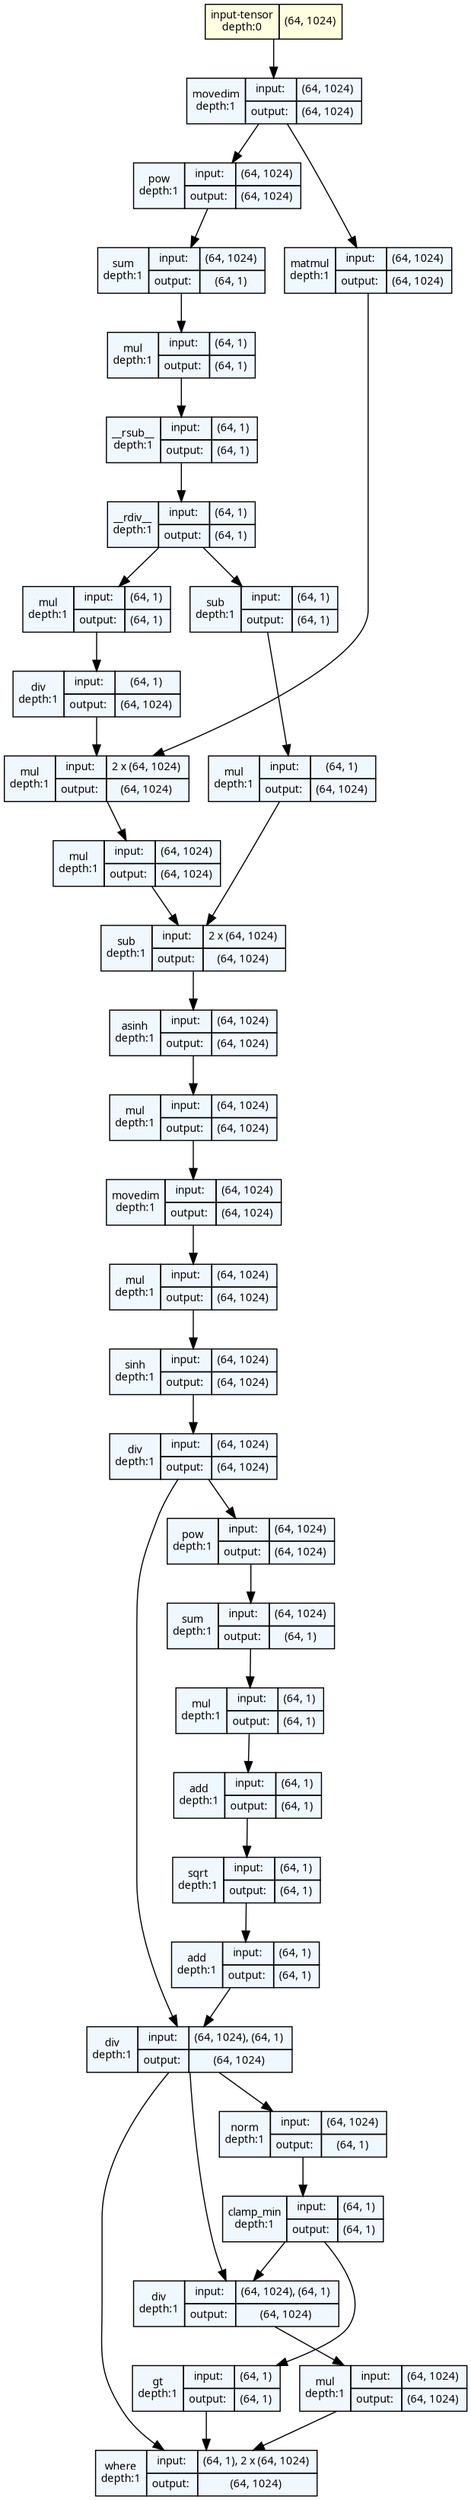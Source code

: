 strict digraph model {
	graph [ordering=in rankdir=TB size="21.9,21.9"]
	node [align=left fontname="Linux libertine" fontsize=10 height=0.2 margin=0 ranksep=0.1 shape=plaintext style=filled]
	edge [fontsize=10]
	0 [label=<
                    <TABLE BORDER="0" CELLBORDER="1"
                    CELLSPACING="0" CELLPADDING="4">
                        <TR><TD>input-tensor<BR/>depth:0</TD><TD>(64, 1024)</TD></TR>
                    </TABLE>> fillcolor=lightyellow]
	1 [label=<
                    <TABLE BORDER="0" CELLBORDER="1"
                    CELLSPACING="0" CELLPADDING="4">
                    <TR>
                        <TD ROWSPAN="2">movedim<BR/>depth:1</TD>
                        <TD COLSPAN="2">input:</TD>
                        <TD COLSPAN="2">(64, 1024) </TD>
                    </TR>
                    <TR>
                        <TD COLSPAN="2">output: </TD>
                        <TD COLSPAN="2">(64, 1024) </TD>
                    </TR>
                    </TABLE>> fillcolor=aliceblue]
	2 [label=<
                    <TABLE BORDER="0" CELLBORDER="1"
                    CELLSPACING="0" CELLPADDING="4">
                    <TR>
                        <TD ROWSPAN="2">pow<BR/>depth:1</TD>
                        <TD COLSPAN="2">input:</TD>
                        <TD COLSPAN="2">(64, 1024) </TD>
                    </TR>
                    <TR>
                        <TD COLSPAN="2">output: </TD>
                        <TD COLSPAN="2">(64, 1024) </TD>
                    </TR>
                    </TABLE>> fillcolor=aliceblue]
	3 [label=<
                    <TABLE BORDER="0" CELLBORDER="1"
                    CELLSPACING="0" CELLPADDING="4">
                    <TR>
                        <TD ROWSPAN="2">sum<BR/>depth:1</TD>
                        <TD COLSPAN="2">input:</TD>
                        <TD COLSPAN="2">(64, 1024) </TD>
                    </TR>
                    <TR>
                        <TD COLSPAN="2">output: </TD>
                        <TD COLSPAN="2">(64, 1) </TD>
                    </TR>
                    </TABLE>> fillcolor=aliceblue]
	4 [label=<
                    <TABLE BORDER="0" CELLBORDER="1"
                    CELLSPACING="0" CELLPADDING="4">
                    <TR>
                        <TD ROWSPAN="2">mul<BR/>depth:1</TD>
                        <TD COLSPAN="2">input:</TD>
                        <TD COLSPAN="2">(64, 1) </TD>
                    </TR>
                    <TR>
                        <TD COLSPAN="2">output: </TD>
                        <TD COLSPAN="2">(64, 1) </TD>
                    </TR>
                    </TABLE>> fillcolor=aliceblue]
	5 [label=<
                    <TABLE BORDER="0" CELLBORDER="1"
                    CELLSPACING="0" CELLPADDING="4">
                    <TR>
                        <TD ROWSPAN="2">__rsub__<BR/>depth:1</TD>
                        <TD COLSPAN="2">input:</TD>
                        <TD COLSPAN="2">(64, 1) </TD>
                    </TR>
                    <TR>
                        <TD COLSPAN="2">output: </TD>
                        <TD COLSPAN="2">(64, 1) </TD>
                    </TR>
                    </TABLE>> fillcolor=aliceblue]
	6 [label=<
                    <TABLE BORDER="0" CELLBORDER="1"
                    CELLSPACING="0" CELLPADDING="4">
                    <TR>
                        <TD ROWSPAN="2">__rdiv__<BR/>depth:1</TD>
                        <TD COLSPAN="2">input:</TD>
                        <TD COLSPAN="2">(64, 1) </TD>
                    </TR>
                    <TR>
                        <TD COLSPAN="2">output: </TD>
                        <TD COLSPAN="2">(64, 1) </TD>
                    </TR>
                    </TABLE>> fillcolor=aliceblue]
	7 [label=<
                    <TABLE BORDER="0" CELLBORDER="1"
                    CELLSPACING="0" CELLPADDING="4">
                    <TR>
                        <TD ROWSPAN="2">mul<BR/>depth:1</TD>
                        <TD COLSPAN="2">input:</TD>
                        <TD COLSPAN="2">(64, 1) </TD>
                    </TR>
                    <TR>
                        <TD COLSPAN="2">output: </TD>
                        <TD COLSPAN="2">(64, 1) </TD>
                    </TR>
                    </TABLE>> fillcolor=aliceblue]
	8 [label=<
                    <TABLE BORDER="0" CELLBORDER="1"
                    CELLSPACING="0" CELLPADDING="4">
                    <TR>
                        <TD ROWSPAN="2">div<BR/>depth:1</TD>
                        <TD COLSPAN="2">input:</TD>
                        <TD COLSPAN="2">(64, 1) </TD>
                    </TR>
                    <TR>
                        <TD COLSPAN="2">output: </TD>
                        <TD COLSPAN="2">(64, 1024) </TD>
                    </TR>
                    </TABLE>> fillcolor=aliceblue]
	9 [label=<
                    <TABLE BORDER="0" CELLBORDER="1"
                    CELLSPACING="0" CELLPADDING="4">
                    <TR>
                        <TD ROWSPAN="2">matmul<BR/>depth:1</TD>
                        <TD COLSPAN="2">input:</TD>
                        <TD COLSPAN="2">(64, 1024) </TD>
                    </TR>
                    <TR>
                        <TD COLSPAN="2">output: </TD>
                        <TD COLSPAN="2">(64, 1024) </TD>
                    </TR>
                    </TABLE>> fillcolor=aliceblue]
	10 [label=<
                    <TABLE BORDER="0" CELLBORDER="1"
                    CELLSPACING="0" CELLPADDING="4">
                    <TR>
                        <TD ROWSPAN="2">mul<BR/>depth:1</TD>
                        <TD COLSPAN="2">input:</TD>
                        <TD COLSPAN="2">2 x (64, 1024) </TD>
                    </TR>
                    <TR>
                        <TD COLSPAN="2">output: </TD>
                        <TD COLSPAN="2">(64, 1024) </TD>
                    </TR>
                    </TABLE>> fillcolor=aliceblue]
	11 [label=<
                    <TABLE BORDER="0" CELLBORDER="1"
                    CELLSPACING="0" CELLPADDING="4">
                    <TR>
                        <TD ROWSPAN="2">mul<BR/>depth:1</TD>
                        <TD COLSPAN="2">input:</TD>
                        <TD COLSPAN="2">(64, 1024) </TD>
                    </TR>
                    <TR>
                        <TD COLSPAN="2">output: </TD>
                        <TD COLSPAN="2">(64, 1024) </TD>
                    </TR>
                    </TABLE>> fillcolor=aliceblue]
	12 [label=<
                    <TABLE BORDER="0" CELLBORDER="1"
                    CELLSPACING="0" CELLPADDING="4">
                    <TR>
                        <TD ROWSPAN="2">sub<BR/>depth:1</TD>
                        <TD COLSPAN="2">input:</TD>
                        <TD COLSPAN="2">(64, 1) </TD>
                    </TR>
                    <TR>
                        <TD COLSPAN="2">output: </TD>
                        <TD COLSPAN="2">(64, 1) </TD>
                    </TR>
                    </TABLE>> fillcolor=aliceblue]
	13 [label=<
                    <TABLE BORDER="0" CELLBORDER="1"
                    CELLSPACING="0" CELLPADDING="4">
                    <TR>
                        <TD ROWSPAN="2">mul<BR/>depth:1</TD>
                        <TD COLSPAN="2">input:</TD>
                        <TD COLSPAN="2">(64, 1) </TD>
                    </TR>
                    <TR>
                        <TD COLSPAN="2">output: </TD>
                        <TD COLSPAN="2">(64, 1024) </TD>
                    </TR>
                    </TABLE>> fillcolor=aliceblue]
	14 [label=<
                    <TABLE BORDER="0" CELLBORDER="1"
                    CELLSPACING="0" CELLPADDING="4">
                    <TR>
                        <TD ROWSPAN="2">sub<BR/>depth:1</TD>
                        <TD COLSPAN="2">input:</TD>
                        <TD COLSPAN="2">2 x (64, 1024) </TD>
                    </TR>
                    <TR>
                        <TD COLSPAN="2">output: </TD>
                        <TD COLSPAN="2">(64, 1024) </TD>
                    </TR>
                    </TABLE>> fillcolor=aliceblue]
	15 [label=<
                    <TABLE BORDER="0" CELLBORDER="1"
                    CELLSPACING="0" CELLPADDING="4">
                    <TR>
                        <TD ROWSPAN="2">asinh<BR/>depth:1</TD>
                        <TD COLSPAN="2">input:</TD>
                        <TD COLSPAN="2">(64, 1024) </TD>
                    </TR>
                    <TR>
                        <TD COLSPAN="2">output: </TD>
                        <TD COLSPAN="2">(64, 1024) </TD>
                    </TR>
                    </TABLE>> fillcolor=aliceblue]
	16 [label=<
                    <TABLE BORDER="0" CELLBORDER="1"
                    CELLSPACING="0" CELLPADDING="4">
                    <TR>
                        <TD ROWSPAN="2">mul<BR/>depth:1</TD>
                        <TD COLSPAN="2">input:</TD>
                        <TD COLSPAN="2">(64, 1024) </TD>
                    </TR>
                    <TR>
                        <TD COLSPAN="2">output: </TD>
                        <TD COLSPAN="2">(64, 1024) </TD>
                    </TR>
                    </TABLE>> fillcolor=aliceblue]
	17 [label=<
                    <TABLE BORDER="0" CELLBORDER="1"
                    CELLSPACING="0" CELLPADDING="4">
                    <TR>
                        <TD ROWSPAN="2">movedim<BR/>depth:1</TD>
                        <TD COLSPAN="2">input:</TD>
                        <TD COLSPAN="2">(64, 1024) </TD>
                    </TR>
                    <TR>
                        <TD COLSPAN="2">output: </TD>
                        <TD COLSPAN="2">(64, 1024) </TD>
                    </TR>
                    </TABLE>> fillcolor=aliceblue]
	18 [label=<
                    <TABLE BORDER="0" CELLBORDER="1"
                    CELLSPACING="0" CELLPADDING="4">
                    <TR>
                        <TD ROWSPAN="2">mul<BR/>depth:1</TD>
                        <TD COLSPAN="2">input:</TD>
                        <TD COLSPAN="2">(64, 1024) </TD>
                    </TR>
                    <TR>
                        <TD COLSPAN="2">output: </TD>
                        <TD COLSPAN="2">(64, 1024) </TD>
                    </TR>
                    </TABLE>> fillcolor=aliceblue]
	19 [label=<
                    <TABLE BORDER="0" CELLBORDER="1"
                    CELLSPACING="0" CELLPADDING="4">
                    <TR>
                        <TD ROWSPAN="2">sinh<BR/>depth:1</TD>
                        <TD COLSPAN="2">input:</TD>
                        <TD COLSPAN="2">(64, 1024) </TD>
                    </TR>
                    <TR>
                        <TD COLSPAN="2">output: </TD>
                        <TD COLSPAN="2">(64, 1024) </TD>
                    </TR>
                    </TABLE>> fillcolor=aliceblue]
	20 [label=<
                    <TABLE BORDER="0" CELLBORDER="1"
                    CELLSPACING="0" CELLPADDING="4">
                    <TR>
                        <TD ROWSPAN="2">div<BR/>depth:1</TD>
                        <TD COLSPAN="2">input:</TD>
                        <TD COLSPAN="2">(64, 1024) </TD>
                    </TR>
                    <TR>
                        <TD COLSPAN="2">output: </TD>
                        <TD COLSPAN="2">(64, 1024) </TD>
                    </TR>
                    </TABLE>> fillcolor=aliceblue]
	21 [label=<
                    <TABLE BORDER="0" CELLBORDER="1"
                    CELLSPACING="0" CELLPADDING="4">
                    <TR>
                        <TD ROWSPAN="2">pow<BR/>depth:1</TD>
                        <TD COLSPAN="2">input:</TD>
                        <TD COLSPAN="2">(64, 1024) </TD>
                    </TR>
                    <TR>
                        <TD COLSPAN="2">output: </TD>
                        <TD COLSPAN="2">(64, 1024) </TD>
                    </TR>
                    </TABLE>> fillcolor=aliceblue]
	22 [label=<
                    <TABLE BORDER="0" CELLBORDER="1"
                    CELLSPACING="0" CELLPADDING="4">
                    <TR>
                        <TD ROWSPAN="2">sum<BR/>depth:1</TD>
                        <TD COLSPAN="2">input:</TD>
                        <TD COLSPAN="2">(64, 1024) </TD>
                    </TR>
                    <TR>
                        <TD COLSPAN="2">output: </TD>
                        <TD COLSPAN="2">(64, 1) </TD>
                    </TR>
                    </TABLE>> fillcolor=aliceblue]
	23 [label=<
                    <TABLE BORDER="0" CELLBORDER="1"
                    CELLSPACING="0" CELLPADDING="4">
                    <TR>
                        <TD ROWSPAN="2">mul<BR/>depth:1</TD>
                        <TD COLSPAN="2">input:</TD>
                        <TD COLSPAN="2">(64, 1) </TD>
                    </TR>
                    <TR>
                        <TD COLSPAN="2">output: </TD>
                        <TD COLSPAN="2">(64, 1) </TD>
                    </TR>
                    </TABLE>> fillcolor=aliceblue]
	24 [label=<
                    <TABLE BORDER="0" CELLBORDER="1"
                    CELLSPACING="0" CELLPADDING="4">
                    <TR>
                        <TD ROWSPAN="2">add<BR/>depth:1</TD>
                        <TD COLSPAN="2">input:</TD>
                        <TD COLSPAN="2">(64, 1) </TD>
                    </TR>
                    <TR>
                        <TD COLSPAN="2">output: </TD>
                        <TD COLSPAN="2">(64, 1) </TD>
                    </TR>
                    </TABLE>> fillcolor=aliceblue]
	25 [label=<
                    <TABLE BORDER="0" CELLBORDER="1"
                    CELLSPACING="0" CELLPADDING="4">
                    <TR>
                        <TD ROWSPAN="2">sqrt<BR/>depth:1</TD>
                        <TD COLSPAN="2">input:</TD>
                        <TD COLSPAN="2">(64, 1) </TD>
                    </TR>
                    <TR>
                        <TD COLSPAN="2">output: </TD>
                        <TD COLSPAN="2">(64, 1) </TD>
                    </TR>
                    </TABLE>> fillcolor=aliceblue]
	26 [label=<
                    <TABLE BORDER="0" CELLBORDER="1"
                    CELLSPACING="0" CELLPADDING="4">
                    <TR>
                        <TD ROWSPAN="2">add<BR/>depth:1</TD>
                        <TD COLSPAN="2">input:</TD>
                        <TD COLSPAN="2">(64, 1) </TD>
                    </TR>
                    <TR>
                        <TD COLSPAN="2">output: </TD>
                        <TD COLSPAN="2">(64, 1) </TD>
                    </TR>
                    </TABLE>> fillcolor=aliceblue]
	27 [label=<
                    <TABLE BORDER="0" CELLBORDER="1"
                    CELLSPACING="0" CELLPADDING="4">
                    <TR>
                        <TD ROWSPAN="2">div<BR/>depth:1</TD>
                        <TD COLSPAN="2">input:</TD>
                        <TD COLSPAN="2">(64, 1024), (64, 1) </TD>
                    </TR>
                    <TR>
                        <TD COLSPAN="2">output: </TD>
                        <TD COLSPAN="2">(64, 1024) </TD>
                    </TR>
                    </TABLE>> fillcolor=aliceblue]
	28 [label=<
                    <TABLE BORDER="0" CELLBORDER="1"
                    CELLSPACING="0" CELLPADDING="4">
                    <TR>
                        <TD ROWSPAN="2">norm<BR/>depth:1</TD>
                        <TD COLSPAN="2">input:</TD>
                        <TD COLSPAN="2">(64, 1024) </TD>
                    </TR>
                    <TR>
                        <TD COLSPAN="2">output: </TD>
                        <TD COLSPAN="2">(64, 1) </TD>
                    </TR>
                    </TABLE>> fillcolor=aliceblue]
	29 [label=<
                    <TABLE BORDER="0" CELLBORDER="1"
                    CELLSPACING="0" CELLPADDING="4">
                    <TR>
                        <TD ROWSPAN="2">clamp_min<BR/>depth:1</TD>
                        <TD COLSPAN="2">input:</TD>
                        <TD COLSPAN="2">(64, 1) </TD>
                    </TR>
                    <TR>
                        <TD COLSPAN="2">output: </TD>
                        <TD COLSPAN="2">(64, 1) </TD>
                    </TR>
                    </TABLE>> fillcolor=aliceblue]
	30 [label=<
                    <TABLE BORDER="0" CELLBORDER="1"
                    CELLSPACING="0" CELLPADDING="4">
                    <TR>
                        <TD ROWSPAN="2">gt<BR/>depth:1</TD>
                        <TD COLSPAN="2">input:</TD>
                        <TD COLSPAN="2">(64, 1) </TD>
                    </TR>
                    <TR>
                        <TD COLSPAN="2">output: </TD>
                        <TD COLSPAN="2">(64, 1) </TD>
                    </TR>
                    </TABLE>> fillcolor=aliceblue]
	31 [label=<
                    <TABLE BORDER="0" CELLBORDER="1"
                    CELLSPACING="0" CELLPADDING="4">
                    <TR>
                        <TD ROWSPAN="2">div<BR/>depth:1</TD>
                        <TD COLSPAN="2">input:</TD>
                        <TD COLSPAN="2">(64, 1024), (64, 1) </TD>
                    </TR>
                    <TR>
                        <TD COLSPAN="2">output: </TD>
                        <TD COLSPAN="2">(64, 1024) </TD>
                    </TR>
                    </TABLE>> fillcolor=aliceblue]
	32 [label=<
                    <TABLE BORDER="0" CELLBORDER="1"
                    CELLSPACING="0" CELLPADDING="4">
                    <TR>
                        <TD ROWSPAN="2">mul<BR/>depth:1</TD>
                        <TD COLSPAN="2">input:</TD>
                        <TD COLSPAN="2">(64, 1024) </TD>
                    </TR>
                    <TR>
                        <TD COLSPAN="2">output: </TD>
                        <TD COLSPAN="2">(64, 1024) </TD>
                    </TR>
                    </TABLE>> fillcolor=aliceblue]
	33 [label=<
                    <TABLE BORDER="0" CELLBORDER="1"
                    CELLSPACING="0" CELLPADDING="4">
                    <TR>
                        <TD ROWSPAN="2">where<BR/>depth:1</TD>
                        <TD COLSPAN="2">input:</TD>
                        <TD COLSPAN="2">(64, 1), 2 x (64, 1024) </TD>
                    </TR>
                    <TR>
                        <TD COLSPAN="2">output: </TD>
                        <TD COLSPAN="2">(64, 1024) </TD>
                    </TR>
                    </TABLE>> fillcolor=aliceblue]
	0 -> 1
	1 -> 2
	1 -> 9
	2 -> 3
	3 -> 4
	4 -> 5
	5 -> 6
	6 -> 7
	6 -> 12
	7 -> 8
	8 -> 10
	9 -> 10
	10 -> 11
	11 -> 14
	12 -> 13
	13 -> 14
	14 -> 15
	15 -> 16
	16 -> 17
	17 -> 18
	18 -> 19
	19 -> 20
	20 -> 21
	20 -> 27
	21 -> 22
	22 -> 23
	23 -> 24
	24 -> 25
	25 -> 26
	26 -> 27
	27 -> 28
	27 -> 31
	27 -> 33
	28 -> 29
	29 -> 30
	29 -> 31
	30 -> 33
	31 -> 32
	32 -> 33
}
